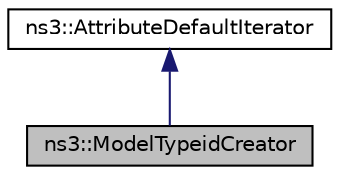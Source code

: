 digraph "ns3::ModelTypeidCreator"
{
 // LATEX_PDF_SIZE
  edge [fontname="Helvetica",fontsize="10",labelfontname="Helvetica",labelfontsize="10"];
  node [fontname="Helvetica",fontsize="10",shape=record];
  Node1 [label="ns3::ModelTypeidCreator",height=0.2,width=0.4,color="black", fillcolor="grey75", style="filled", fontcolor="black",tooltip="ModelTypeIdCreator class."];
  Node2 -> Node1 [dir="back",color="midnightblue",fontsize="10",style="solid",fontname="Helvetica"];
  Node2 [label="ns3::AttributeDefaultIterator",height=0.2,width=0.4,color="black", fillcolor="white", style="filled",URL="$classns3_1_1_attribute_default_iterator.html",tooltip="Iterator to iterate on the default values of attributes of an ns3::Object."];
}
